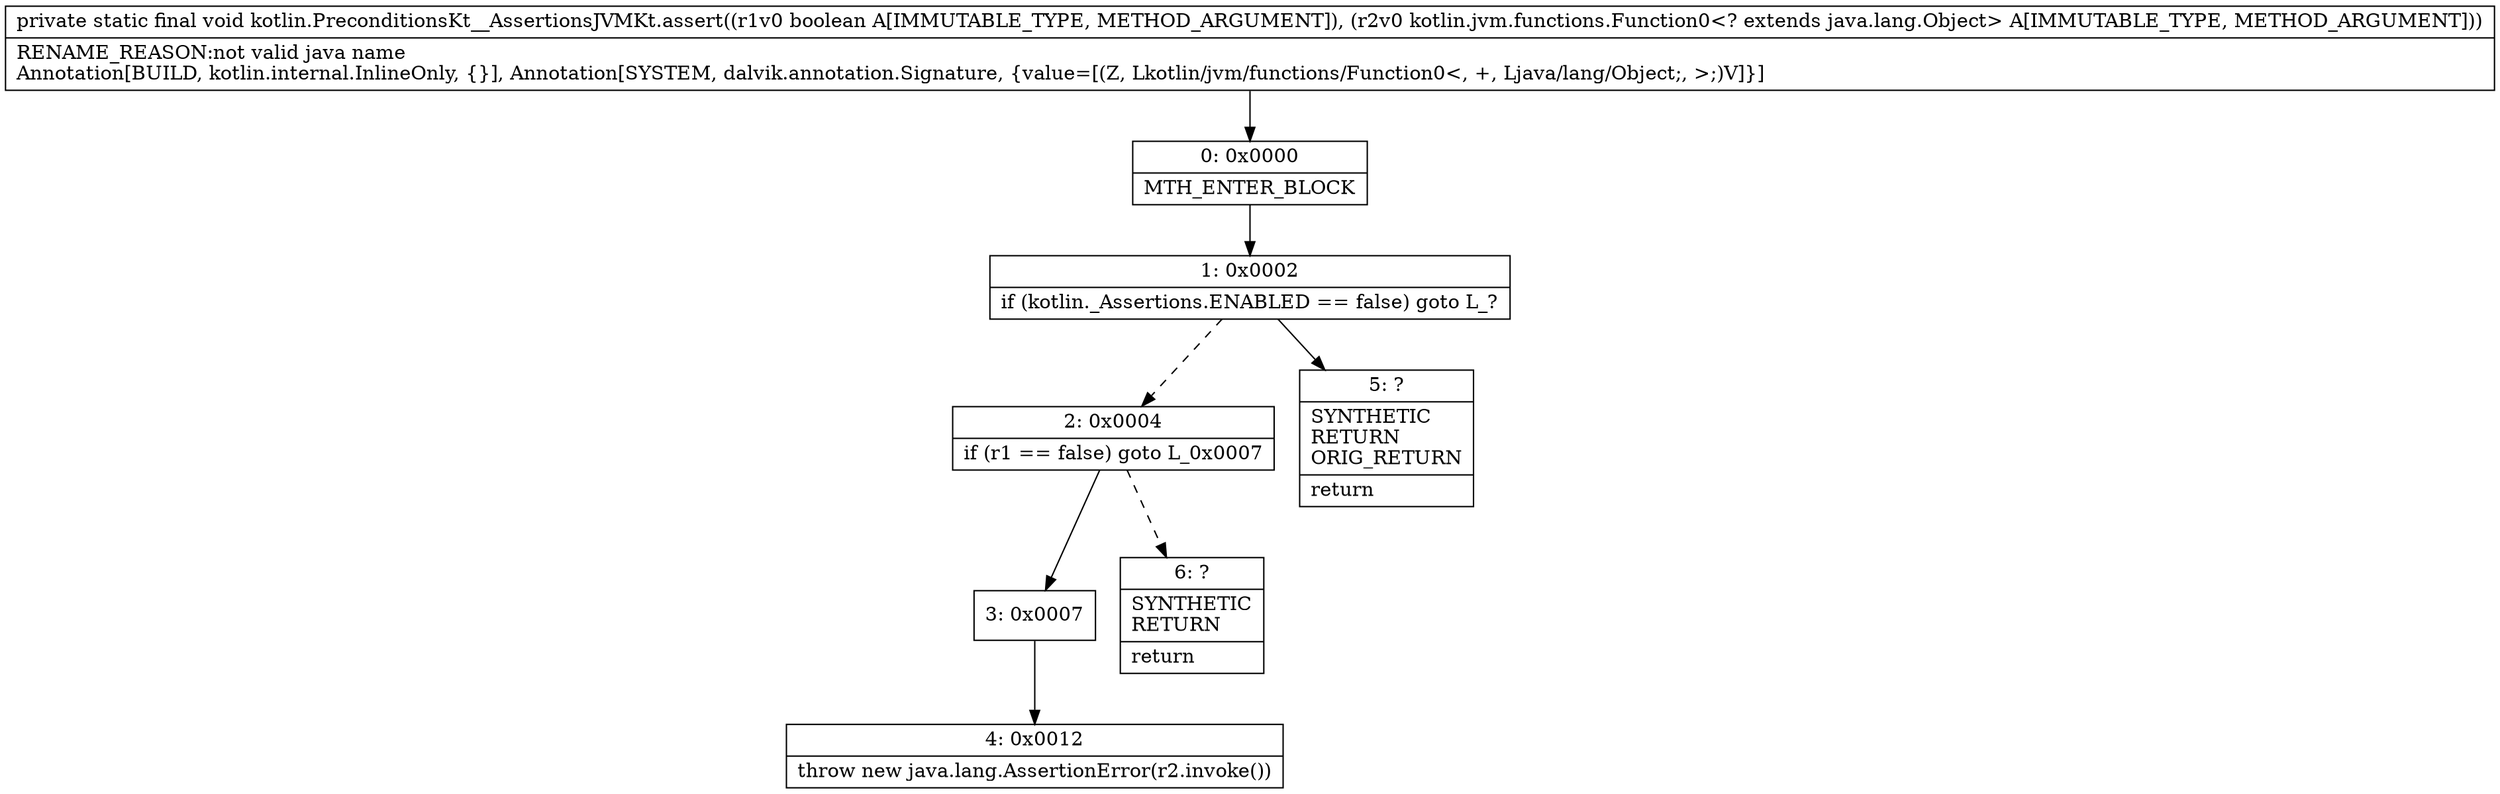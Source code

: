 digraph "CFG forkotlin.PreconditionsKt__AssertionsJVMKt.assert(ZLkotlin\/jvm\/functions\/Function0;)V" {
Node_0 [shape=record,label="{0\:\ 0x0000|MTH_ENTER_BLOCK\l}"];
Node_1 [shape=record,label="{1\:\ 0x0002|if (kotlin._Assertions.ENABLED == false) goto L_?\l}"];
Node_2 [shape=record,label="{2\:\ 0x0004|if (r1 == false) goto L_0x0007\l}"];
Node_3 [shape=record,label="{3\:\ 0x0007}"];
Node_4 [shape=record,label="{4\:\ 0x0012|throw new java.lang.AssertionError(r2.invoke())\l}"];
Node_5 [shape=record,label="{5\:\ ?|SYNTHETIC\lRETURN\lORIG_RETURN\l|return\l}"];
Node_6 [shape=record,label="{6\:\ ?|SYNTHETIC\lRETURN\l|return\l}"];
MethodNode[shape=record,label="{private static final void kotlin.PreconditionsKt__AssertionsJVMKt.assert((r1v0 boolean A[IMMUTABLE_TYPE, METHOD_ARGUMENT]), (r2v0 kotlin.jvm.functions.Function0\<? extends java.lang.Object\> A[IMMUTABLE_TYPE, METHOD_ARGUMENT]))  | RENAME_REASON:not valid java name\lAnnotation[BUILD, kotlin.internal.InlineOnly, \{\}], Annotation[SYSTEM, dalvik.annotation.Signature, \{value=[(Z, Lkotlin\/jvm\/functions\/Function0\<, +, Ljava\/lang\/Object;, \>;)V]\}]\l}"];
MethodNode -> Node_0;
Node_0 -> Node_1;
Node_1 -> Node_2[style=dashed];
Node_1 -> Node_5;
Node_2 -> Node_3;
Node_2 -> Node_6[style=dashed];
Node_3 -> Node_4;
}

